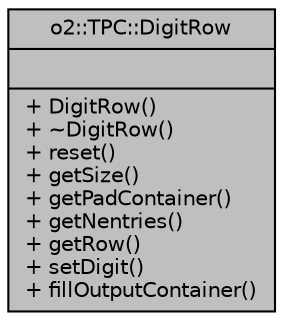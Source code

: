 digraph "o2::TPC::DigitRow"
{
 // INTERACTIVE_SVG=YES
  bgcolor="transparent";
  edge [fontname="Helvetica",fontsize="10",labelfontname="Helvetica",labelfontsize="10"];
  node [fontname="Helvetica",fontsize="10",shape=record];
  Node1 [label="{o2::TPC::DigitRow\n||+ DigitRow()\l+ ~DigitRow()\l+ reset()\l+ getSize()\l+ getPadContainer()\l+ getNentries()\l+ getRow()\l+ setDigit()\l+ fillOutputContainer()\l}",height=0.2,width=0.4,color="black", fillcolor="grey75", style="filled" fontcolor="black"];
}
